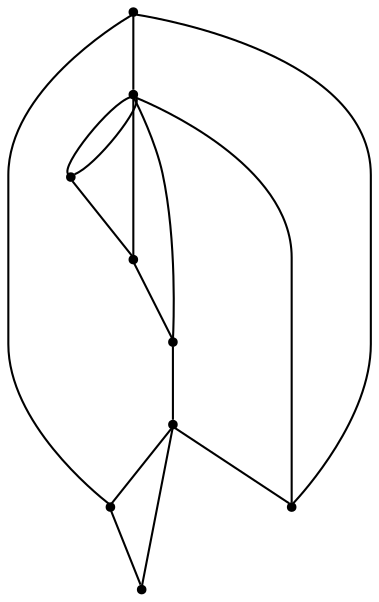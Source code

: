 graph {
  node [shape=point,comment="{\"directed\":false,\"doi\":\"10.1007/978-3-319-73915-1_27\",\"figure\":\"1 (2)\"}"]

  v0 [pos="1053.0688043522955,1922.294149410935"]
  v1 [pos="1071.1571656506412,1922.294149410935"]
  v2 [pos="981.3657414951272,2071.2451401090893"]
  v3 [pos="973.4915877315958,2056.1346824256093"]
  v4 [pos="886.674607196528,1922.935875857464"]
  v5 [pos="966.2539222350116,2081.4520052650887"]
  v6 [pos="883.0542324291066,2215.9372851391154"]
  v7 [pos="694.9554960431403,1922.294149410935"]
  v8 [pos="713.0427445441762,1922.9358758574645"]

  v0 -- v6 [id="-1",pos="1053.0688043522955,1922.294149410935 1045.6749021134276,1923.9817653335358 1045.6749021134276,1923.9817653335358 1045.6749021134276,1923.9817653335358 864.8085851795853,2213.366055393588 864.8085851795853,2213.366055393588 864.8085851795853,2213.366055393588 883.0542324291066,2215.9372851391154 883.0542324291066,2215.9372851391154 883.0542324291066,2215.9372851391154"]
  v7 -- v6 [id="-2",pos="694.9554960431403,1922.294149410935 684.1048002413789,1922.9400726415975 684.1048002413789,1922.9400726415975 684.1048002413789,1922.9400726415975 864.9711171752211,2212.320165917516 864.9711171752211,2212.320165917516 864.9711171752211,2212.320165917516 883.0542324291066,2215.9372851391154 883.0542324291066,2215.9372851391154 883.0542324291066,2215.9372851391154"]
  v1 -- v0 [id="-3",pos="1071.1571656506412,1922.294149410935 1053.0688043522955,1922.294149410935 1053.0688043522955,1922.294149410935 1053.0688043522955,1922.294149410935"]
  v6 -- v1 [id="-4",pos="883.0542324291066,2215.9372851391154 900.9810473522908,2213.366055393588 900.9810473522908,2213.366055393588 900.9810473522908,2213.366055393588 1081.8514975332835,1923.9817653335358 1081.8514975332835,1923.9817653335358 1081.8514975332835,1923.9817653335358 1071.1571656506412,1922.294149410935 1071.1571656506412,1922.294149410935 1071.1571656506412,1922.294149410935"]
  v8 -- v5 [id="-5",pos="713.0427445441762,1922.9358758574645 770.9186331497708,2020.6044536044847 770.9186331497708,2020.6044536044847 770.9186331497708,2020.6044536044847 966.2539222350116,2081.4520052650887 966.2539222350116,2081.4520052650887 966.2539222350116,2081.4520052650887"]
  v6 -- v7 [id="-6",pos="883.0542324291066,2215.9372851391154 694.9554960431403,1922.294149410935 694.9554960431403,1922.294149410935 694.9554960431403,1922.294149410935"]
  v6 -- v8 [id="-8",pos="883.0542324291066,2215.9372851391154 901.1435157595089,2212.320165917516 901.1435157595089,2212.320165917516 901.1435157595089,2212.320165917516 720.2771988256667,1922.9400726415975 720.2771988256667,1922.9400726415975 720.2771988256667,1922.9400726415975 713.0427445441762,1922.9358758574645 713.0427445441762,1922.9358758574645 713.0427445441762,1922.9358758574645"]
  v4 -- v2 [id="-9",pos="886.674607196528,1922.935875857464 901.1435793479267,1922.9358758574645 901.1435793479267,1922.9358758574645 901.1435793479267,1922.9358758574645 994.1500974906642,2069.6366272086325 994.1500974906642,2069.6366272086325 994.1500974906642,2069.6366272086325 981.3657414951272,2071.2451401090893 981.3657414951272,2071.2451401090893 981.3657414951272,2071.2451401090893"]
  v5 -- v2 [id="-10",pos="966.2539222350116,2081.4520052650887 981.3657414951272,2071.2451401090893 981.3657414951272,2071.2451401090893 981.3657414951272,2071.2451401090893"]
  v3 -- v0 [id="-11",pos="973.4915877315958,2056.1346824256093 1053.0688043522955,1922.294149410935 1053.0688043522955,1922.294149410935 1053.0688043522955,1922.294149410935"]
  v2 -- v1 [id="-12",pos="981.3657414951272,2071.2451401090893 1071.1571656506412,1922.294149410935 1071.1571656506412,1922.294149410935 1071.1571656506412,1922.294149410935"]
  v2 -- v3 [id="-13",pos="981.3657414951272,2071.2451401090893 973.4915877315958,2056.1346824256093 973.4915877315958,2056.1346824256093 973.4915877315958,2056.1346824256093"]
  v3 -- v4 [id="-14",pos="973.4915877315958,2056.1346824256093 886.674607196528,1922.935875857464 886.674607196528,1922.935875857464 886.674607196528,1922.935875857464"]
  v7 -- v8 [id="-16",pos="694.9554960431403,1922.294149410935 713.0427445441762,1922.9358758574645 713.0427445441762,1922.9358758574645 713.0427445441762,1922.9358758574645"]
  v6 -- v5 [id="-17",pos="883.0542324291066,2215.9372851391154 966.2539222350116,2081.4520052650887 966.2539222350116,2081.4520052650887 966.2539222350116,2081.4520052650887"]
}